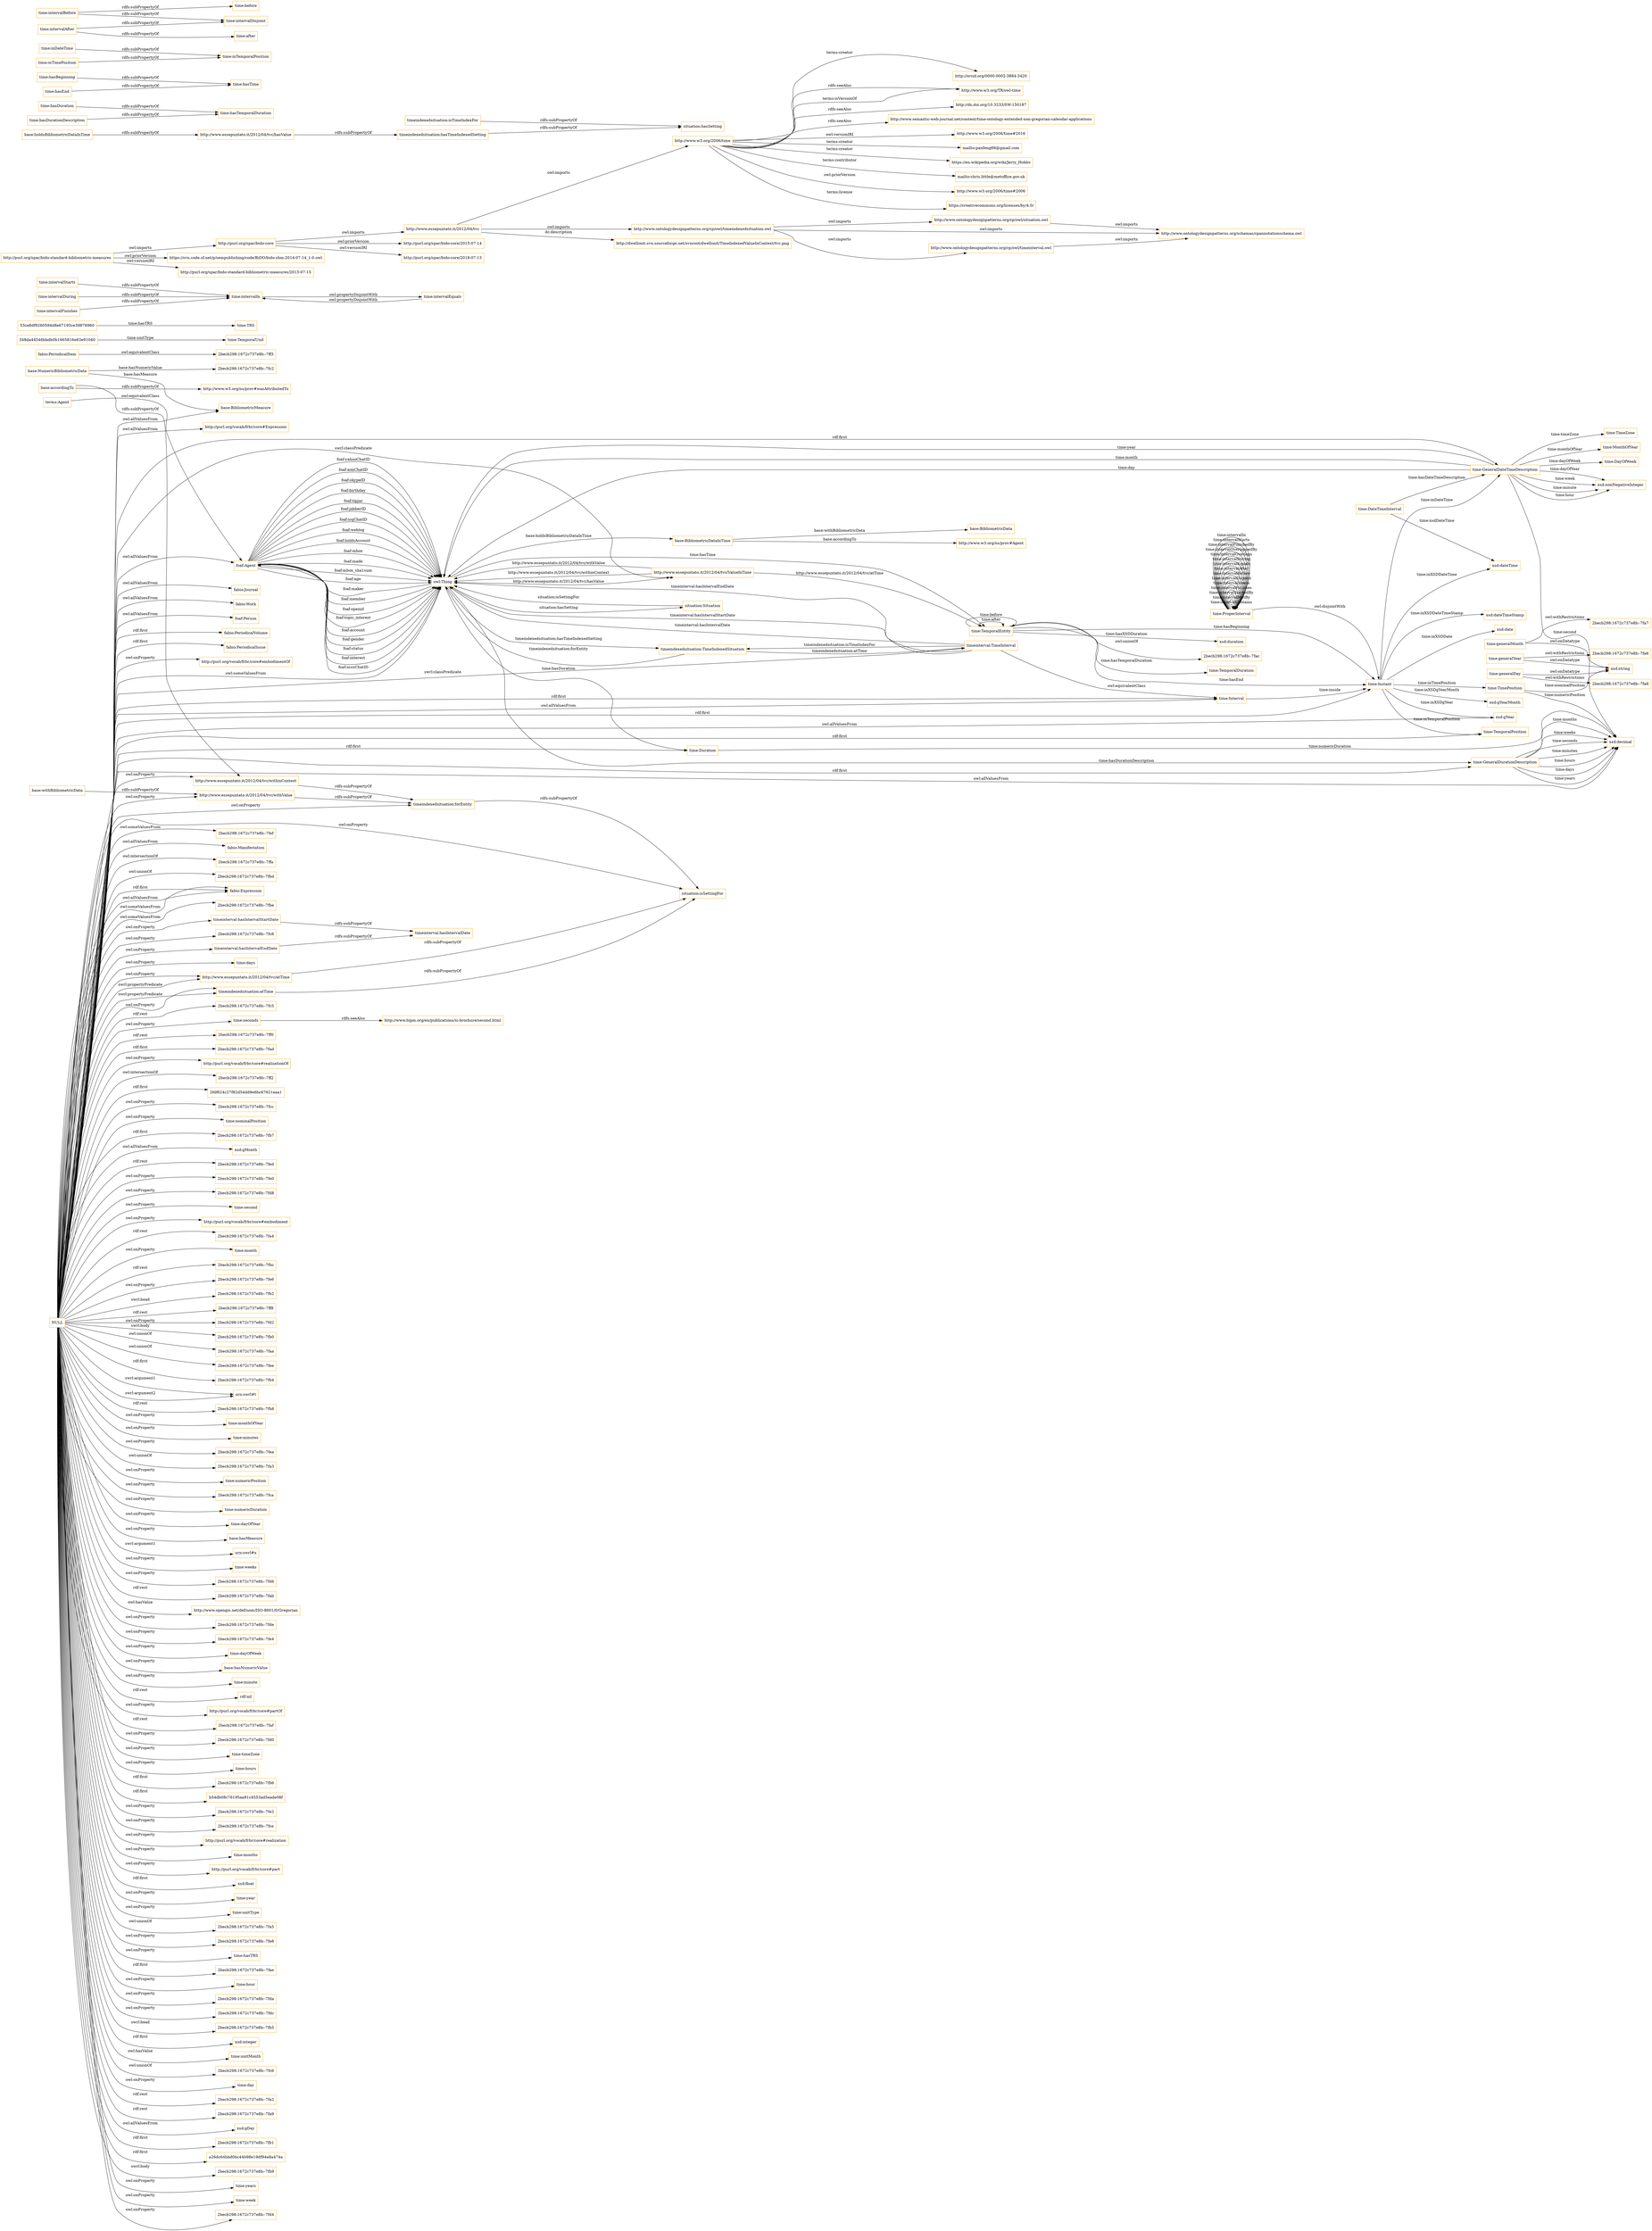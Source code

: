 digraph ar2dtool_diagram { 
rankdir=LR;
size="1501"
node [shape = rectangle, color="orange"]; "http://purl.org/vocab/frbr/core#Expression" "fabio:Journal" "fabio:Work" "2becb298:1672c737e8b:-7ff3" "terms:Agent" "foaf:Person" "fabio:PeriodicalVolume" "fabio:PeriodicalIssue" "fabio:PeriodicalItem" "foaf:Agent" "2becb298:1672c737e8b:-7fef" "owl:Thing" "fabio:Manifestation" "base:BibliometricMeasure" "fabio:Expression" "http://www.w3.org/ns/prov#Agent" "base:NumericBibliometricData" "time:Interval" "http://www.essepuntato.it/2012/04/tvc/ValueInTime" "base:BibliometricDataInTime" "base:BibliometricData" "2becb298:1672c737e8b:-7fbe" "time:TimeZone" "time:GeneralDateTimeDescription" "time:DateTimeInterval" "348da44546bbdb0b1665816e63e91040" "time:TRS" "time:TemporalDuration" "time:Duration" "time:GeneralDurationDescription" "time:ProperInterval" "time:TimePosition" "53ce8df9260594d8e67193ce39876960" "time:TemporalPosition" "time:TemporalEntity" "time:MonthOfYear" "time:TemporalUnit" "time:Instant" "time:DayOfWeek" "timeinterval:TimeInterval" "timeindexedsituation:TimeIndexedSituation" "situation:Situation" ; /*classes style*/
	"timeinterval:hasIntervalStartDate" -> "timeinterval:hasIntervalDate" [ label = "rdfs:subPropertyOf" ];
	"time:intervalIn" -> "time:intervalEquals" [ label = "owl:propertyDisjointWith" ];
	"http://www.w3.org/2006/time" -> "http://orcid.org/0000-0002-3884-3420" [ label = "terms:creator" ];
	"http://www.w3.org/2006/time" -> "http://www.w3.org/TR/owl-time" [ label = "rdfs:seeAlso" ];
	"http://www.w3.org/2006/time" -> "http://dx.doi.org/10.3233/SW-150187" [ label = "rdfs:seeAlso" ];
	"http://www.w3.org/2006/time" -> "http://www.semantic-web-journal.net/content/time-ontology-extended-non-gregorian-calendar-applications" [ label = "rdfs:seeAlso" ];
	"http://www.w3.org/2006/time" -> "http://www.w3.org/TR/owl-time" [ label = "terms:isVersionOf" ];
	"http://www.w3.org/2006/time" -> "http://www.w3.org/2006/time#2016" [ label = "owl:versionIRI" ];
	"http://www.w3.org/2006/time" -> "mailto:panfeng66@gmail.com" [ label = "terms:creator" ];
	"http://www.w3.org/2006/time" -> "https://en.wikipedia.org/wiki/Jerry_Hobbs" [ label = "terms:creator" ];
	"http://www.w3.org/2006/time" -> "mailto:chris.little@metoffice.gov.uk" [ label = "terms:contributor" ];
	"http://www.w3.org/2006/time" -> "http://www.w3.org/2006/time#2006" [ label = "owl:priorVersion" ];
	"http://www.w3.org/2006/time" -> "https://creativecommons.org/licenses/by/4.0/" [ label = "terms:license" ];
	"http://www.ontologydesignpatterns.org/cp/owl/situation.owl" -> "http://www.ontologydesignpatterns.org/schemas/cpannotationschema.owl" [ label = "owl:imports" ];
	"time:generalMonth" -> "2becb298:1672c737e8b:-7fa7" [ label = "owl:withRestrictions" ];
	"time:generalMonth" -> "xsd:string" [ label = "owl:onDatatype" ];
	"time:intervalStarts" -> "time:intervalIn" [ label = "rdfs:subPropertyOf" ];
	"timeindexedsituation:isTimeIndexFor" -> "situation:hasSetting" [ label = "rdfs:subPropertyOf" ];
	"time:hasDuration" -> "time:hasTemporalDuration" [ label = "rdfs:subPropertyOf" ];
	"time:ProperInterval" -> "time:Instant" [ label = "owl:disjointWith" ];
	"terms:Agent" -> "foaf:Agent" [ label = "owl:equivalentClass" ];
	"time:hasBeginning" -> "time:hasTime" [ label = "rdfs:subPropertyOf" ];
	"timeinterval:TimeInterval" -> "time:Interval" [ label = "owl:equivalentClass" ];
	"timeindexedsituation:forEntity" -> "situation:isSettingFor" [ label = "rdfs:subPropertyOf" ];
	"time:intervalEquals" -> "time:intervalIn" [ label = "owl:propertyDisjointWith" ];
	"http://www.ontologydesignpatterns.org/cp/owl/timeindexedsituation.owl" -> "http://www.ontologydesignpatterns.org/cp/owl/timeinterval.owl" [ label = "owl:imports" ];
	"http://www.ontologydesignpatterns.org/cp/owl/timeindexedsituation.owl" -> "http://www.ontologydesignpatterns.org/cp/owl/situation.owl" [ label = "owl:imports" ];
	"http://www.ontologydesignpatterns.org/cp/owl/timeindexedsituation.owl" -> "http://www.ontologydesignpatterns.org/schemas/cpannotationschema.owl" [ label = "owl:imports" ];
	"time:seconds" -> "http://www.bipm.org/en/publications/si-brochure/second.html" [ label = "rdfs:seeAlso" ];
	"base:accordingTo" -> "http://www.essepuntato.it/2012/04/tvc/withinContext" [ label = "rdfs:subPropertyOf" ];
	"base:accordingTo" -> "http://www.w3.org/ns/prov#wasAttributedTo" [ label = "rdfs:subPropertyOf" ];
	"http://www.essepuntato.it/2012/04/tvc/atTime" -> "situation:isSettingFor" [ label = "rdfs:subPropertyOf" ];
	"timeindexedsituation:hasTimeIndexedSetting" -> "situation:hasSetting" [ label = "rdfs:subPropertyOf" ];
	"base:holdsBibliometricDataInTime" -> "http://www.essepuntato.it/2012/04/tvc/hasValue" [ label = "rdfs:subPropertyOf" ];
	"http://www.essepuntato.it/2012/04/tvc" -> "http://www.w3.org/2006/time" [ label = "owl:imports" ];
	"http://www.essepuntato.it/2012/04/tvc" -> "http://www.ontologydesignpatterns.org/cp/owl/timeindexedsituation.owl" [ label = "owl:imports" ];
	"http://www.essepuntato.it/2012/04/tvc" -> "http://dwellonit.svn.sourceforge.net/svnroot/dwellonit/TimeIndexedValueInContext/tvc.png" [ label = "dc:description" ];
	"timeindexedsituation:atTime" -> "situation:isSettingFor" [ label = "rdfs:subPropertyOf" ];
	"time:intervalDuring" -> "time:intervalIn" [ label = "rdfs:subPropertyOf" ];
	"http://www.ontologydesignpatterns.org/cp/owl/timeinterval.owl" -> "http://www.ontologydesignpatterns.org/schemas/cpannotationschema.owl" [ label = "owl:imports" ];
	"timeinterval:hasIntervalEndDate" -> "timeinterval:hasIntervalDate" [ label = "rdfs:subPropertyOf" ];
	"time:inDateTime" -> "time:inTemporalPosition" [ label = "rdfs:subPropertyOf" ];
	"time:intervalFinishes" -> "time:intervalIn" [ label = "rdfs:subPropertyOf" ];
	"NULL" -> "fabio:Manifestation" [ label = "owl:allValuesFrom" ];
	"NULL" -> "2becb298:1672c737e8b:-7ff0" [ label = "rdf:rest" ];
	"NULL" -> "2becb298:1672c737e8b:-7fad" [ label = "rdf:first" ];
	"NULL" -> "http://purl.org/vocab/frbr/core#realizationOf" [ label = "owl:onProperty" ];
	"NULL" -> "timeindexedsituation:atTime" [ label = "swrl:propertyPredicate" ];
	"NULL" -> "2becb298:1672c737e8b:-7ff2" [ label = "owl:intersectionOf" ];
	"NULL" -> "2fdf624c27f82d54dd9e6bc67621eaa1" [ label = "rdf:first" ];
	"NULL" -> "2becb298:1672c737e8b:-7fcc" [ label = "owl:onProperty" ];
	"NULL" -> "time:nominalPosition" [ label = "owl:onProperty" ];
	"NULL" -> "2becb298:1672c737e8b:-7fb7" [ label = "rdf:first" ];
	"NULL" -> "xsd:gMonth" [ label = "owl:allValuesFrom" ];
	"NULL" -> "2becb298:1672c737e8b:-7fed" [ label = "rdf:rest" ];
	"NULL" -> "2becb298:1672c737e8b:-7fe0" [ label = "owl:onProperty" ];
	"NULL" -> "fabio:Journal" [ label = "owl:allValuesFrom" ];
	"NULL" -> "2becb298:1672c737e8b:-7fd8" [ label = "owl:onProperty" ];
	"NULL" -> "time:second" [ label = "owl:onProperty" ];
	"NULL" -> "http://purl.org/vocab/frbr/core#embodiment" [ label = "owl:onProperty" ];
	"NULL" -> "2becb298:1672c737e8b:-7fa4" [ label = "rdf:rest" ];
	"NULL" -> "http://www.essepuntato.it/2012/04/tvc/atTime" [ label = "owl:onProperty" ];
	"NULL" -> "owl:Thing" [ label = "owl:someValuesFrom" ];
	"NULL" -> "time:month" [ label = "owl:onProperty" ];
	"NULL" -> "foaf:Agent" [ label = "owl:allValuesFrom" ];
	"NULL" -> "2becb298:1672c737e8b:-7fbc" [ label = "rdf:rest" ];
	"NULL" -> "fabio:Expression" [ label = "owl:someValuesFrom" ];
	"NULL" -> "2becb298:1672c737e8b:-7fe6" [ label = "owl:onProperty" ];
	"NULL" -> "2becb298:1672c737e8b:-7fb2" [ label = "swrl:head" ];
	"NULL" -> "2becb298:1672c737e8b:-7ff8" [ label = "rdf:rest" ];
	"NULL" -> "time:GeneralDurationDescription" [ label = "rdf:first" ];
	"NULL" -> "2becb298:1672c737e8b:-7fd2" [ label = "owl:onProperty" ];
	"NULL" -> "2becb298:1672c737e8b:-7fb0" [ label = "swrl:body" ];
	"NULL" -> "2becb298:1672c737e8b:-7faa" [ label = "owl:unionOf" ];
	"NULL" -> "2becb298:1672c737e8b:-7fee" [ label = "owl:unionOf" ];
	"NULL" -> "2becb298:1672c737e8b:-7fb4" [ label = "rdf:first" ];
	"NULL" -> "urn:swrl#t" [ label = "swrl:argument2" ];
	"NULL" -> "time:GeneralDateTimeDescription" [ label = "rdf:first" ];
	"NULL" -> "http://www.essepuntato.it/2012/04/tvc/atTime" [ label = "swrl:propertyPredicate" ];
	"NULL" -> "2becb298:1672c737e8b:-7fb8" [ label = "rdf:rest" ];
	"NULL" -> "time:monthOfYear" [ label = "owl:onProperty" ];
	"NULL" -> "time:minutes" [ label = "owl:onProperty" ];
	"NULL" -> "2becb298:1672c737e8b:-7fea" [ label = "owl:onProperty" ];
	"NULL" -> "2becb298:1672c737e8b:-7fa3" [ label = "owl:unionOf" ];
	"NULL" -> "time:numericPosition" [ label = "owl:onProperty" ];
	"NULL" -> "2becb298:1672c737e8b:-7fca" [ label = "owl:onProperty" ];
	"NULL" -> "time:numericDuration" [ label = "owl:onProperty" ];
	"NULL" -> "time:dayOfYear" [ label = "owl:onProperty" ];
	"NULL" -> "base:hasMeasure" [ label = "owl:onProperty" ];
	"NULL" -> "timeindexedsituation:atTime" [ label = "owl:onProperty" ];
	"NULL" -> "time:Interval" [ label = "owl:allValuesFrom" ];
	"NULL" -> "fabio:Expression" [ label = "rdf:first" ];
	"NULL" -> "urn:swrl#x" [ label = "swrl:argument1" ];
	"NULL" -> "time:weeks" [ label = "owl:onProperty" ];
	"NULL" -> "2becb298:1672c737e8b:-7fd6" [ label = "owl:onProperty" ];
	"NULL" -> "2becb298:1672c737e8b:-7fab" [ label = "rdf:rest" ];
	"NULL" -> "http://www.opengis.net/def/uom/ISO-8601/0/Gregorian" [ label = "owl:hasValue" ];
	"NULL" -> "time:TemporalPosition" [ label = "rdf:first" ];
	"NULL" -> "2becb298:1672c737e8b:-7fde" [ label = "owl:onProperty" ];
	"NULL" -> "2becb298:1672c737e8b:-7fe4" [ label = "owl:onProperty" ];
	"NULL" -> "timeinterval:hasIntervalStartDate" [ label = "owl:onProperty" ];
	"NULL" -> "time:dayOfWeek" [ label = "owl:onProperty" ];
	"NULL" -> "base:hasNumericValue" [ label = "owl:onProperty" ];
	"NULL" -> "foaf:Person" [ label = "owl:allValuesFrom" ];
	"NULL" -> "situation:isSettingFor" [ label = "owl:onProperty" ];
	"NULL" -> "time:minute" [ label = "owl:onProperty" ];
	"NULL" -> "http://www.essepuntato.it/2012/04/tvc/withValue" [ label = "owl:onProperty" ];
	"NULL" -> "fabio:Work" [ label = "owl:allValuesFrom" ];
	"NULL" -> "rdf:nil" [ label = "rdf:rest" ];
	"NULL" -> "http://purl.org/vocab/frbr/core#partOf" [ label = "owl:onProperty" ];
	"NULL" -> "2becb298:1672c737e8b:-7faf" [ label = "rdf:rest" ];
	"NULL" -> "http://www.essepuntato.it/2012/04/tvc/withinContext" [ label = "owl:onProperty" ];
	"NULL" -> "2becb298:1672c737e8b:-7fd0" [ label = "owl:onProperty" ];
	"NULL" -> "time:timeZone" [ label = "owl:onProperty" ];
	"NULL" -> "time:hours" [ label = "owl:onProperty" ];
	"NULL" -> "2becb298:1672c737e8b:-7fb6" [ label = "rdf:first" ];
	"NULL" -> "b54db08c76195aa91c4553ad5eade08f" [ label = "rdf:first" ];
	"NULL" -> "timeinterval:TimeInterval" [ label = "swrl:classPredicate" ];
	"NULL" -> "2becb298:1672c737e8b:-7fef" [ label = "owl:someValuesFrom" ];
	"NULL" -> "2becb298:1672c737e8b:-7fe2" [ label = "owl:onProperty" ];
	"NULL" -> "2becb298:1672c737e8b:-7fce" [ label = "owl:onProperty" ];
	"NULL" -> "http://purl.org/vocab/frbr/core#realization" [ label = "owl:onProperty" ];
	"NULL" -> "urn:swrl#t" [ label = "swrl:argument1" ];
	"NULL" -> "time:months" [ label = "owl:onProperty" ];
	"NULL" -> "http://purl.org/vocab/frbr/core#part" [ label = "owl:onProperty" ];
	"NULL" -> "xsd:float" [ label = "rdf:first" ];
	"NULL" -> "time:year" [ label = "owl:onProperty" ];
	"NULL" -> "time:unitType" [ label = "owl:onProperty" ];
	"NULL" -> "2becb298:1672c737e8b:-7fa5" [ label = "owl:unionOf" ];
	"NULL" -> "time:Duration" [ label = "rdf:first" ];
	"NULL" -> "time:seconds" [ label = "owl:onProperty" ];
	"NULL" -> "fabio:Expression" [ label = "owl:allValuesFrom" ];
	"NULL" -> "timeinterval:hasIntervalEndDate" [ label = "owl:onProperty" ];
	"NULL" -> "2becb298:1672c737e8b:-7fe8" [ label = "owl:onProperty" ];
	"NULL" -> "time:hasTRS" [ label = "owl:onProperty" ];
	"NULL" -> "2becb298:1672c737e8b:-7fae" [ label = "rdf:first" ];
	"NULL" -> "time:hour" [ label = "owl:onProperty" ];
	"NULL" -> "2becb298:1672c737e8b:-7fda" [ label = "owl:onProperty" ];
	"NULL" -> "2becb298:1672c737e8b:-7fdc" [ label = "owl:onProperty" ];
	"NULL" -> "2becb298:1672c737e8b:-7fb5" [ label = "swrl:head" ];
	"NULL" -> "http://purl.org/vocab/frbr/core#Expression" [ label = "owl:allValuesFrom" ];
	"NULL" -> "xsd:integer" [ label = "rdf:first" ];
	"NULL" -> "time:unitMonth" [ label = "owl:hasValue" ];
	"NULL" -> "2becb298:1672c737e8b:-7fc6" [ label = "owl:unionOf" ];
	"NULL" -> "fabio:PeriodicalVolume" [ label = "rdf:first" ];
	"NULL" -> "base:BibliometricMeasure" [ label = "owl:allValuesFrom" ];
	"NULL" -> "xsd:gYear" [ label = "owl:allValuesFrom" ];
	"NULL" -> "2becb298:1672c737e8b:-7fbe" [ label = "owl:someValuesFrom" ];
	"NULL" -> "time:day" [ label = "owl:onProperty" ];
	"NULL" -> "2becb298:1672c737e8b:-7fa2" [ label = "rdf:rest" ];
	"NULL" -> "2becb298:1672c737e8b:-7fa9" [ label = "rdf:rest" ];
	"NULL" -> "xsd:gDay" [ label = "owl:allValuesFrom" ];
	"NULL" -> "2becb298:1672c737e8b:-7fb1" [ label = "rdf:first" ];
	"NULL" -> "a26dc64bbd0bc44b98e19df94e8a474a" [ label = "rdf:first" ];
	"NULL" -> "time:Interval" [ label = "rdf:first" ];
	"NULL" -> "2becb298:1672c737e8b:-7fb9" [ label = "swrl:body" ];
	"NULL" -> "time:years" [ label = "owl:onProperty" ];
	"NULL" -> "time:Instant" [ label = "rdf:first" ];
	"NULL" -> "time:week" [ label = "owl:onProperty" ];
	"NULL" -> "xsd:decimal" [ label = "owl:allValuesFrom" ];
	"NULL" -> "2becb298:1672c737e8b:-7fd4" [ label = "owl:onProperty" ];
	"NULL" -> "http://www.essepuntato.it/2012/04/tvc/ValueInTime" [ label = "swrl:classPredicate" ];
	"NULL" -> "http://purl.org/vocab/frbr/core#embodimentOf" [ label = "owl:onProperty" ];
	"NULL" -> "fabio:PeriodicalIssue" [ label = "rdf:first" ];
	"NULL" -> "timeindexedsituation:forEntity" [ label = "owl:onProperty" ];
	"NULL" -> "2becb298:1672c737e8b:-7ffa" [ label = "owl:intersectionOf" ];
	"NULL" -> "2becb298:1672c737e8b:-7fbd" [ label = "owl:unionOf" ];
	"NULL" -> "2becb298:1672c737e8b:-7fc8" [ label = "owl:onProperty" ];
	"NULL" -> "time:days" [ label = "owl:onProperty" ];
	"NULL" -> "2becb298:1672c737e8b:-7fc5" [ label = "rdf:rest" ];
	"http://purl.org/spar/bido-core" -> "http://www.essepuntato.it/2012/04/tvc" [ label = "owl:imports" ];
	"http://purl.org/spar/bido-core" -> "http://purl.org/spar/bido-core/2015-07-14" [ label = "owl:priorVersion" ];
	"http://purl.org/spar/bido-core" -> "http://purl.org/spar/bido-core/2018-07-13" [ label = "owl:versionIRI" ];
	"base:withBibliometricData" -> "http://www.essepuntato.it/2012/04/tvc/withValue" [ label = "rdfs:subPropertyOf" ];
	"time:intervalBefore" -> "time:intervalDisjoint" [ label = "rdfs:subPropertyOf" ];
	"time:intervalBefore" -> "time:before" [ label = "rdfs:subPropertyOf" ];
	"time:TemporalEntity" -> "2becb298:1672c737e8b:-7fac" [ label = "owl:unionOf" ];
	"time:intervalAfter" -> "time:intervalDisjoint" [ label = "rdfs:subPropertyOf" ];
	"time:intervalAfter" -> "time:after" [ label = "rdfs:subPropertyOf" ];
	"time:hasEnd" -> "time:hasTime" [ label = "rdfs:subPropertyOf" ];
	"http://www.essepuntato.it/2012/04/tvc/withinContext" -> "timeindexedsituation:forEntity" [ label = "rdfs:subPropertyOf" ];
	"fabio:PeriodicalItem" -> "2becb298:1672c737e8b:-7ff3" [ label = "owl:equivalentClass" ];
	"http://purl.org/spar/bido-standard-bibliometric-measures" -> "https://svn.code.sf.net/p/sempublishing/code/BiDO/bido-sbm-2014-07-14_1-0.owl" [ label = "owl:priorVersion" ];
	"http://purl.org/spar/bido-standard-bibliometric-measures" -> "http://purl.org/spar/bido-standard-bibliometric-measures/2015-07-15" [ label = "owl:versionIRI" ];
	"http://purl.org/spar/bido-standard-bibliometric-measures" -> "http://purl.org/spar/bido-core" [ label = "owl:imports" ];
	"time:inTimePosition" -> "time:inTemporalPosition" [ label = "rdfs:subPropertyOf" ];
	"http://www.essepuntato.it/2012/04/tvc/hasValue" -> "timeindexedsituation:hasTimeIndexedSetting" [ label = "rdfs:subPropertyOf" ];
	"http://www.essepuntato.it/2012/04/tvc/withValue" -> "timeindexedsituation:forEntity" [ label = "rdfs:subPropertyOf" ];
	"time:generalDay" -> "2becb298:1672c737e8b:-7fa8" [ label = "owl:withRestrictions" ];
	"time:generalDay" -> "xsd:string" [ label = "owl:onDatatype" ];
	"time:generalYear" -> "2becb298:1672c737e8b:-7fa6" [ label = "owl:withRestrictions" ];
	"time:generalYear" -> "xsd:string" [ label = "owl:onDatatype" ];
	"time:hasDurationDescription" -> "time:hasTemporalDuration" [ label = "rdfs:subPropertyOf" ];
	"timeinterval:TimeInterval" -> "timeindexedsituation:TimeIndexedSituation" [ label = "timeindexedsituation:isTimeIndexFor" ];
	"time:TimePosition" -> "xsd:string" [ label = "time:nominalPosition" ];
	"time:GeneralDateTimeDescription" -> "time:DayOfWeek" [ label = "time:dayOfWeek" ];
	"situation:Situation" -> "owl:Thing" [ label = "situation:isSettingFor" ];
	"time:TemporalEntity" -> "time:Instant" [ label = "time:hasEnd" ];
	"time:Instant" -> "xsd:gYear" [ label = "time:inXSDgYear" ];
	"time:ProperInterval" -> "time:ProperInterval" [ label = "time:intervalContains" ];
	"timeinterval:TimeInterval" -> "owl:Thing" [ label = "timeinterval:hasIntervalEndDate" ];
	"foaf:Agent" -> "owl:Thing" [ label = "foaf:openid" ];
	"time:TemporalEntity" -> "time:Instant" [ label = "time:hasBeginning" ];
	"base:NumericBibliometricData" -> "2becb298:1672c737e8b:-7fc2" [ label = "base:hasNumericValue" ];
	"owl:Thing" -> "situation:Situation" [ label = "situation:hasSetting" ];
	"time:ProperInterval" -> "time:ProperInterval" [ label = "time:intervalMetBy" ];
	"time:Instant" -> "xsd:dateTimeStamp" [ label = "time:inXSDDateTimeStamp" ];
	"owl:Thing" -> "time:GeneralDurationDescription" [ label = "time:hasDurationDescription" ];
	"time:GeneralDurationDescription" -> "xsd:decimal" [ label = "time:seconds" ];
	"time:Instant" -> "xsd:date" [ label = "time:inXSDDate" ];
	"time:DateTimeInterval" -> "xsd:dateTime" [ label = "time:xsdDateTime" ];
	"http://www.essepuntato.it/2012/04/tvc/ValueInTime" -> "owl:Thing" [ label = "http://www.essepuntato.it/2012/04/tvc/withValue" ];
	"foaf:Agent" -> "owl:Thing" [ label = "foaf:topic_interest" ];
	"time:GeneralDateTimeDescription" -> "time:TimeZone" [ label = "time:timeZone" ];
	"foaf:Agent" -> "owl:Thing" [ label = "foaf:account" ];
	"foaf:Agent" -> "owl:Thing" [ label = "foaf:gender" ];
	"owl:Thing" -> "time:TemporalEntity" [ label = "time:hasTime" ];
	"time:ProperInterval" -> "time:ProperInterval" [ label = "time:intervalStartedBy" ];
	"foaf:Agent" -> "owl:Thing" [ label = "foaf:status" ];
	"time:Instant" -> "xsd:dateTime" [ label = "time:inXSDDateTime" ];
	"time:TemporalEntity" -> "xsd:duration" [ label = "time:hasXSDDuration" ];
	"foaf:Agent" -> "owl:Thing" [ label = "foaf:interest" ];
	"foaf:Agent" -> "owl:Thing" [ label = "foaf:msnChatID" ];
	"time:GeneralDateTimeDescription" -> "xsd:nonNegativeInteger" [ label = "time:minute" ];
	"time:GeneralDurationDescription" -> "xsd:decimal" [ label = "time:minutes" ];
	"time:ProperInterval" -> "time:ProperInterval" [ label = "time:intervalFinishes" ];
	"owl:Thing" -> "foaf:Agent" [ label = "foaf:maker" ];
	"timeindexedsituation:TimeIndexedSituation" -> "timeinterval:TimeInterval" [ label = "timeindexedsituation:atTime" ];
	"foaf:Agent" -> "owl:Thing" [ label = "foaf:yahooChatID" ];
	"base:BibliometricDataInTime" -> "base:BibliometricData" [ label = "base:withBibliometricData" ];
	"time:Instant" -> "time:TimePosition" [ label = "time:inTimePosition" ];
	"time:ProperInterval" -> "time:ProperInterval" [ label = "time:intervalMeets" ];
	"53ce8df9260594d8e67193ce39876960" -> "time:TRS" [ label = "time:hasTRS" ];
	"owl:Thing" -> "foaf:Agent" [ label = "foaf:member" ];
	"time:TimePosition" -> "xsd:decimal" [ label = "time:numericPosition" ];
	"http://www.essepuntato.it/2012/04/tvc/ValueInTime" -> "owl:Thing" [ label = "http://www.essepuntato.it/2012/04/tvc/withinContext" ];
	"time:TemporalEntity" -> "time:TemporalDuration" [ label = "time:hasTemporalDuration" ];
	"time:ProperInterval" -> "time:ProperInterval" [ label = "time:intervalDisjoint" ];
	"foaf:Agent" -> "owl:Thing" [ label = "foaf:aimChatID" ];
	"time:ProperInterval" -> "time:ProperInterval" [ label = "time:intervalBefore" ];
	"owl:Thing" -> "base:BibliometricDataInTime" [ label = "base:holdsBibliometricDataInTime" ];
	"time:TemporalEntity" -> "time:TemporalEntity" [ label = "time:after" ];
	"time:ProperInterval" -> "time:ProperInterval" [ label = "time:intervalAfter" ];
	"time:DateTimeInterval" -> "time:GeneralDateTimeDescription" [ label = "time:hasDateTimeDescription" ];
	"time:Duration" -> "xsd:decimal" [ label = "time:numericDuration" ];
	"foaf:Agent" -> "owl:Thing" [ label = "foaf:skypeID" ];
	"time:ProperInterval" -> "time:ProperInterval" [ label = "time:intervalEquals" ];
	"time:ProperInterval" -> "time:ProperInterval" [ label = "time:intervalDuring" ];
	"foaf:Agent" -> "owl:Thing" [ label = "foaf:birthday" ];
	"owl:Thing" -> "http://www.essepuntato.it/2012/04/tvc/ValueInTime" [ label = "http://www.essepuntato.it/2012/04/tvc/hasValue" ];
	"base:BibliometricDataInTime" -> "http://www.w3.org/ns/prov#Agent" [ label = "base:accordingTo" ];
	"base:NumericBibliometricData" -> "base:BibliometricMeasure" [ label = "base:hasMeasure" ];
	"timeinterval:TimeInterval" -> "owl:Thing" [ label = "timeinterval:hasIntervalStartDate" ];
	"time:GeneralDurationDescription" -> "xsd:decimal" [ label = "time:hours" ];
	"348da44546bbdb0b1665816e63e91040" -> "time:TemporalUnit" [ label = "time:unitType" ];
	"time:GeneralDateTimeDescription" -> "owl:Thing" [ label = "time:year" ];
	"foaf:Agent" -> "owl:Thing" [ label = "foaf:tipjar" ];
	"timeindexedsituation:TimeIndexedSituation" -> "owl:Thing" [ label = "timeindexedsituation:forEntity" ];
	"time:ProperInterval" -> "time:ProperInterval" [ label = "time:intervalOverlaps" ];
	"timeinterval:TimeInterval" -> "owl:Thing" [ label = "timeinterval:hasIntervalDate" ];
	"time:ProperInterval" -> "time:ProperInterval" [ label = "time:intervalOverlappedBy" ];
	"time:Instant" -> "time:TemporalPosition" [ label = "time:inTemporalPosition" ];
	"time:GeneralDurationDescription" -> "xsd:decimal" [ label = "time:days" ];
	"foaf:Agent" -> "owl:Thing" [ label = "foaf:jabberID" ];
	"time:Instant" -> "xsd:gYearMonth" [ label = "time:inXSDgYearMonth" ];
	"foaf:Agent" -> "owl:Thing" [ label = "foaf:icqChatID" ];
	"time:Instant" -> "time:GeneralDateTimeDescription" [ label = "time:inDateTime" ];
	"foaf:Agent" -> "owl:Thing" [ label = "foaf:weblog" ];
	"time:GeneralDateTimeDescription" -> "xsd:nonNegativeInteger" [ label = "time:hour" ];
	"foaf:Agent" -> "owl:Thing" [ label = "foaf:holdsAccount" ];
	"time:GeneralDurationDescription" -> "xsd:decimal" [ label = "time:years" ];
	"time:GeneralDateTimeDescription" -> "xsd:nonNegativeInteger" [ label = "time:dayOfYear" ];
	"time:GeneralDateTimeDescription" -> "xsd:nonNegativeInteger" [ label = "time:week" ];
	"owl:Thing" -> "time:Duration" [ label = "time:hasDuration" ];
	"time:GeneralDurationDescription" -> "xsd:decimal" [ label = "time:months" ];
	"foaf:Agent" -> "owl:Thing" [ label = "foaf:mbox" ];
	"time:GeneralDateTimeDescription" -> "owl:Thing" [ label = "time:month" ];
	"time:ProperInterval" -> "time:ProperInterval" [ label = "time:intervalFinishedBy" ];
	"time:TemporalEntity" -> "time:TemporalEntity" [ label = "time:before" ];
	"time:GeneralDateTimeDescription" -> "xsd:decimal" [ label = "time:second" ];
	"time:GeneralDurationDescription" -> "xsd:decimal" [ label = "time:weeks" ];
	"time:ProperInterval" -> "time:ProperInterval" [ label = "time:intervalStarts" ];
	"time:GeneralDateTimeDescription" -> "time:MonthOfYear" [ label = "time:monthOfYear" ];
	"time:Interval" -> "time:Instant" [ label = "time:inside" ];
	"time:GeneralDateTimeDescription" -> "owl:Thing" [ label = "time:day" ];
	"owl:Thing" -> "timeindexedsituation:TimeIndexedSituation" [ label = "timeindexedsituation:hasTimeIndexedSetting" ];
	"time:ProperInterval" -> "time:ProperInterval" [ label = "time:intervalIn" ];
	"foaf:Agent" -> "owl:Thing" [ label = "foaf:made" ];
	"foaf:Agent" -> "owl:Thing" [ label = "foaf:mbox_sha1sum" ];
	"http://www.essepuntato.it/2012/04/tvc/ValueInTime" -> "time:TemporalEntity" [ label = "http://www.essepuntato.it/2012/04/tvc/atTime" ];
	"foaf:Agent" -> "owl:Thing" [ label = "foaf:age" ];

}
